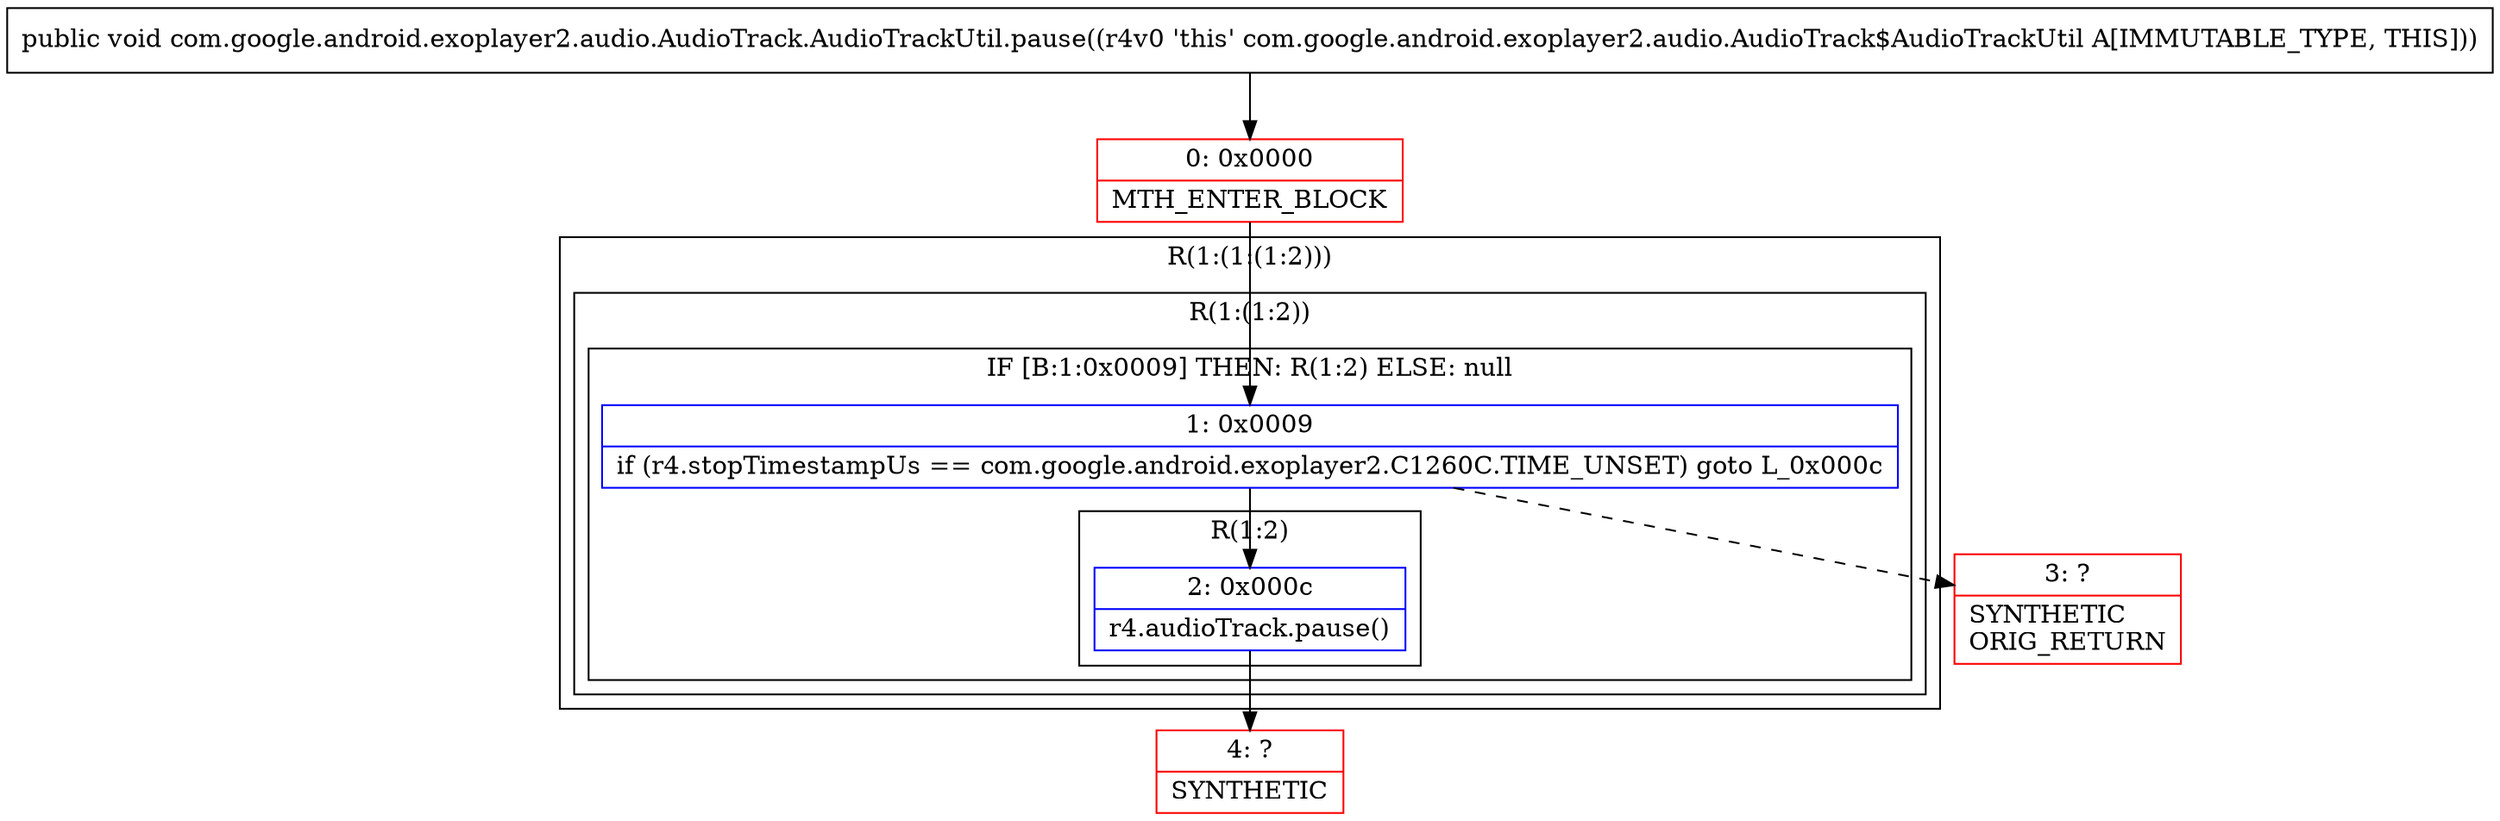 digraph "CFG forcom.google.android.exoplayer2.audio.AudioTrack.AudioTrackUtil.pause()V" {
subgraph cluster_Region_604430275 {
label = "R(1:(1:(1:2)))";
node [shape=record,color=blue];
subgraph cluster_Region_1864529765 {
label = "R(1:(1:2))";
node [shape=record,color=blue];
subgraph cluster_IfRegion_586703774 {
label = "IF [B:1:0x0009] THEN: R(1:2) ELSE: null";
node [shape=record,color=blue];
Node_1 [shape=record,label="{1\:\ 0x0009|if (r4.stopTimestampUs == com.google.android.exoplayer2.C1260C.TIME_UNSET) goto L_0x000c\l}"];
subgraph cluster_Region_2141656236 {
label = "R(1:2)";
node [shape=record,color=blue];
Node_2 [shape=record,label="{2\:\ 0x000c|r4.audioTrack.pause()\l}"];
}
}
}
}
Node_0 [shape=record,color=red,label="{0\:\ 0x0000|MTH_ENTER_BLOCK\l}"];
Node_3 [shape=record,color=red,label="{3\:\ ?|SYNTHETIC\lORIG_RETURN\l}"];
Node_4 [shape=record,color=red,label="{4\:\ ?|SYNTHETIC\l}"];
MethodNode[shape=record,label="{public void com.google.android.exoplayer2.audio.AudioTrack.AudioTrackUtil.pause((r4v0 'this' com.google.android.exoplayer2.audio.AudioTrack$AudioTrackUtil A[IMMUTABLE_TYPE, THIS])) }"];
MethodNode -> Node_0;
Node_1 -> Node_2;
Node_1 -> Node_3[style=dashed];
Node_2 -> Node_4;
Node_0 -> Node_1;
}

